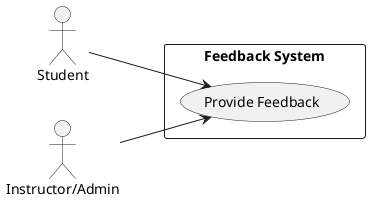 provide_feedback_usecase.puml
@startuml provide_feedback_usecase

left to right direction

actor Student
actor "Instructor/Admin" as reviewer

rectangle "Feedback System" {
  usecase "Provide Feedback" as UC_Main
}

Student --> UC_Main
reviewer --> UC_Main

@enduml